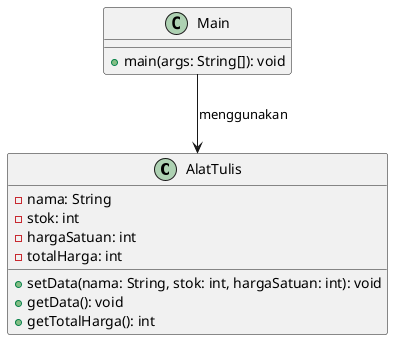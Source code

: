 @startuml diagramdaus

class AlatTulis {
    - nama: String
    - stok: int
    - hargaSatuan: int
    - totalHarga: int

    + setData(nama: String, stok: int, hargaSatuan: int): void
    + getData(): void
    + getTotalHarga(): int
}

class Main {
    + main(args: String[]): void
}

Main --> AlatTulis : "menggunakan"

@enduml
